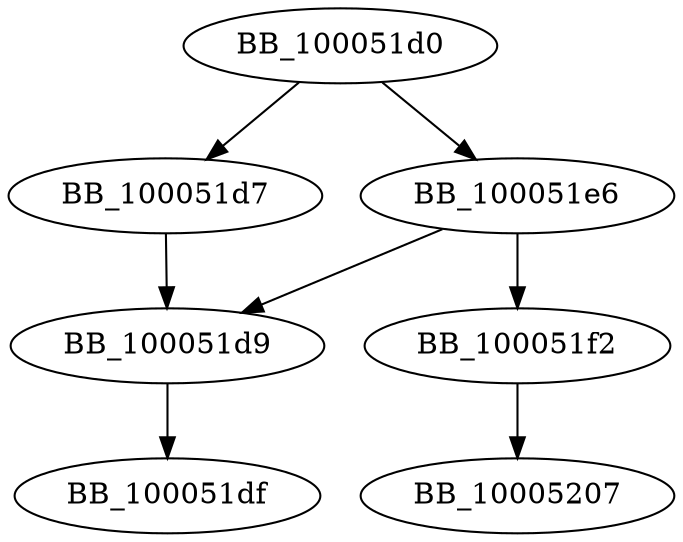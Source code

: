 DiGraph sub_100051D0{
BB_100051d0->BB_100051d7
BB_100051d0->BB_100051e6
BB_100051d7->BB_100051d9
BB_100051d9->BB_100051df
BB_100051e6->BB_100051d9
BB_100051e6->BB_100051f2
BB_100051f2->BB_10005207
}

